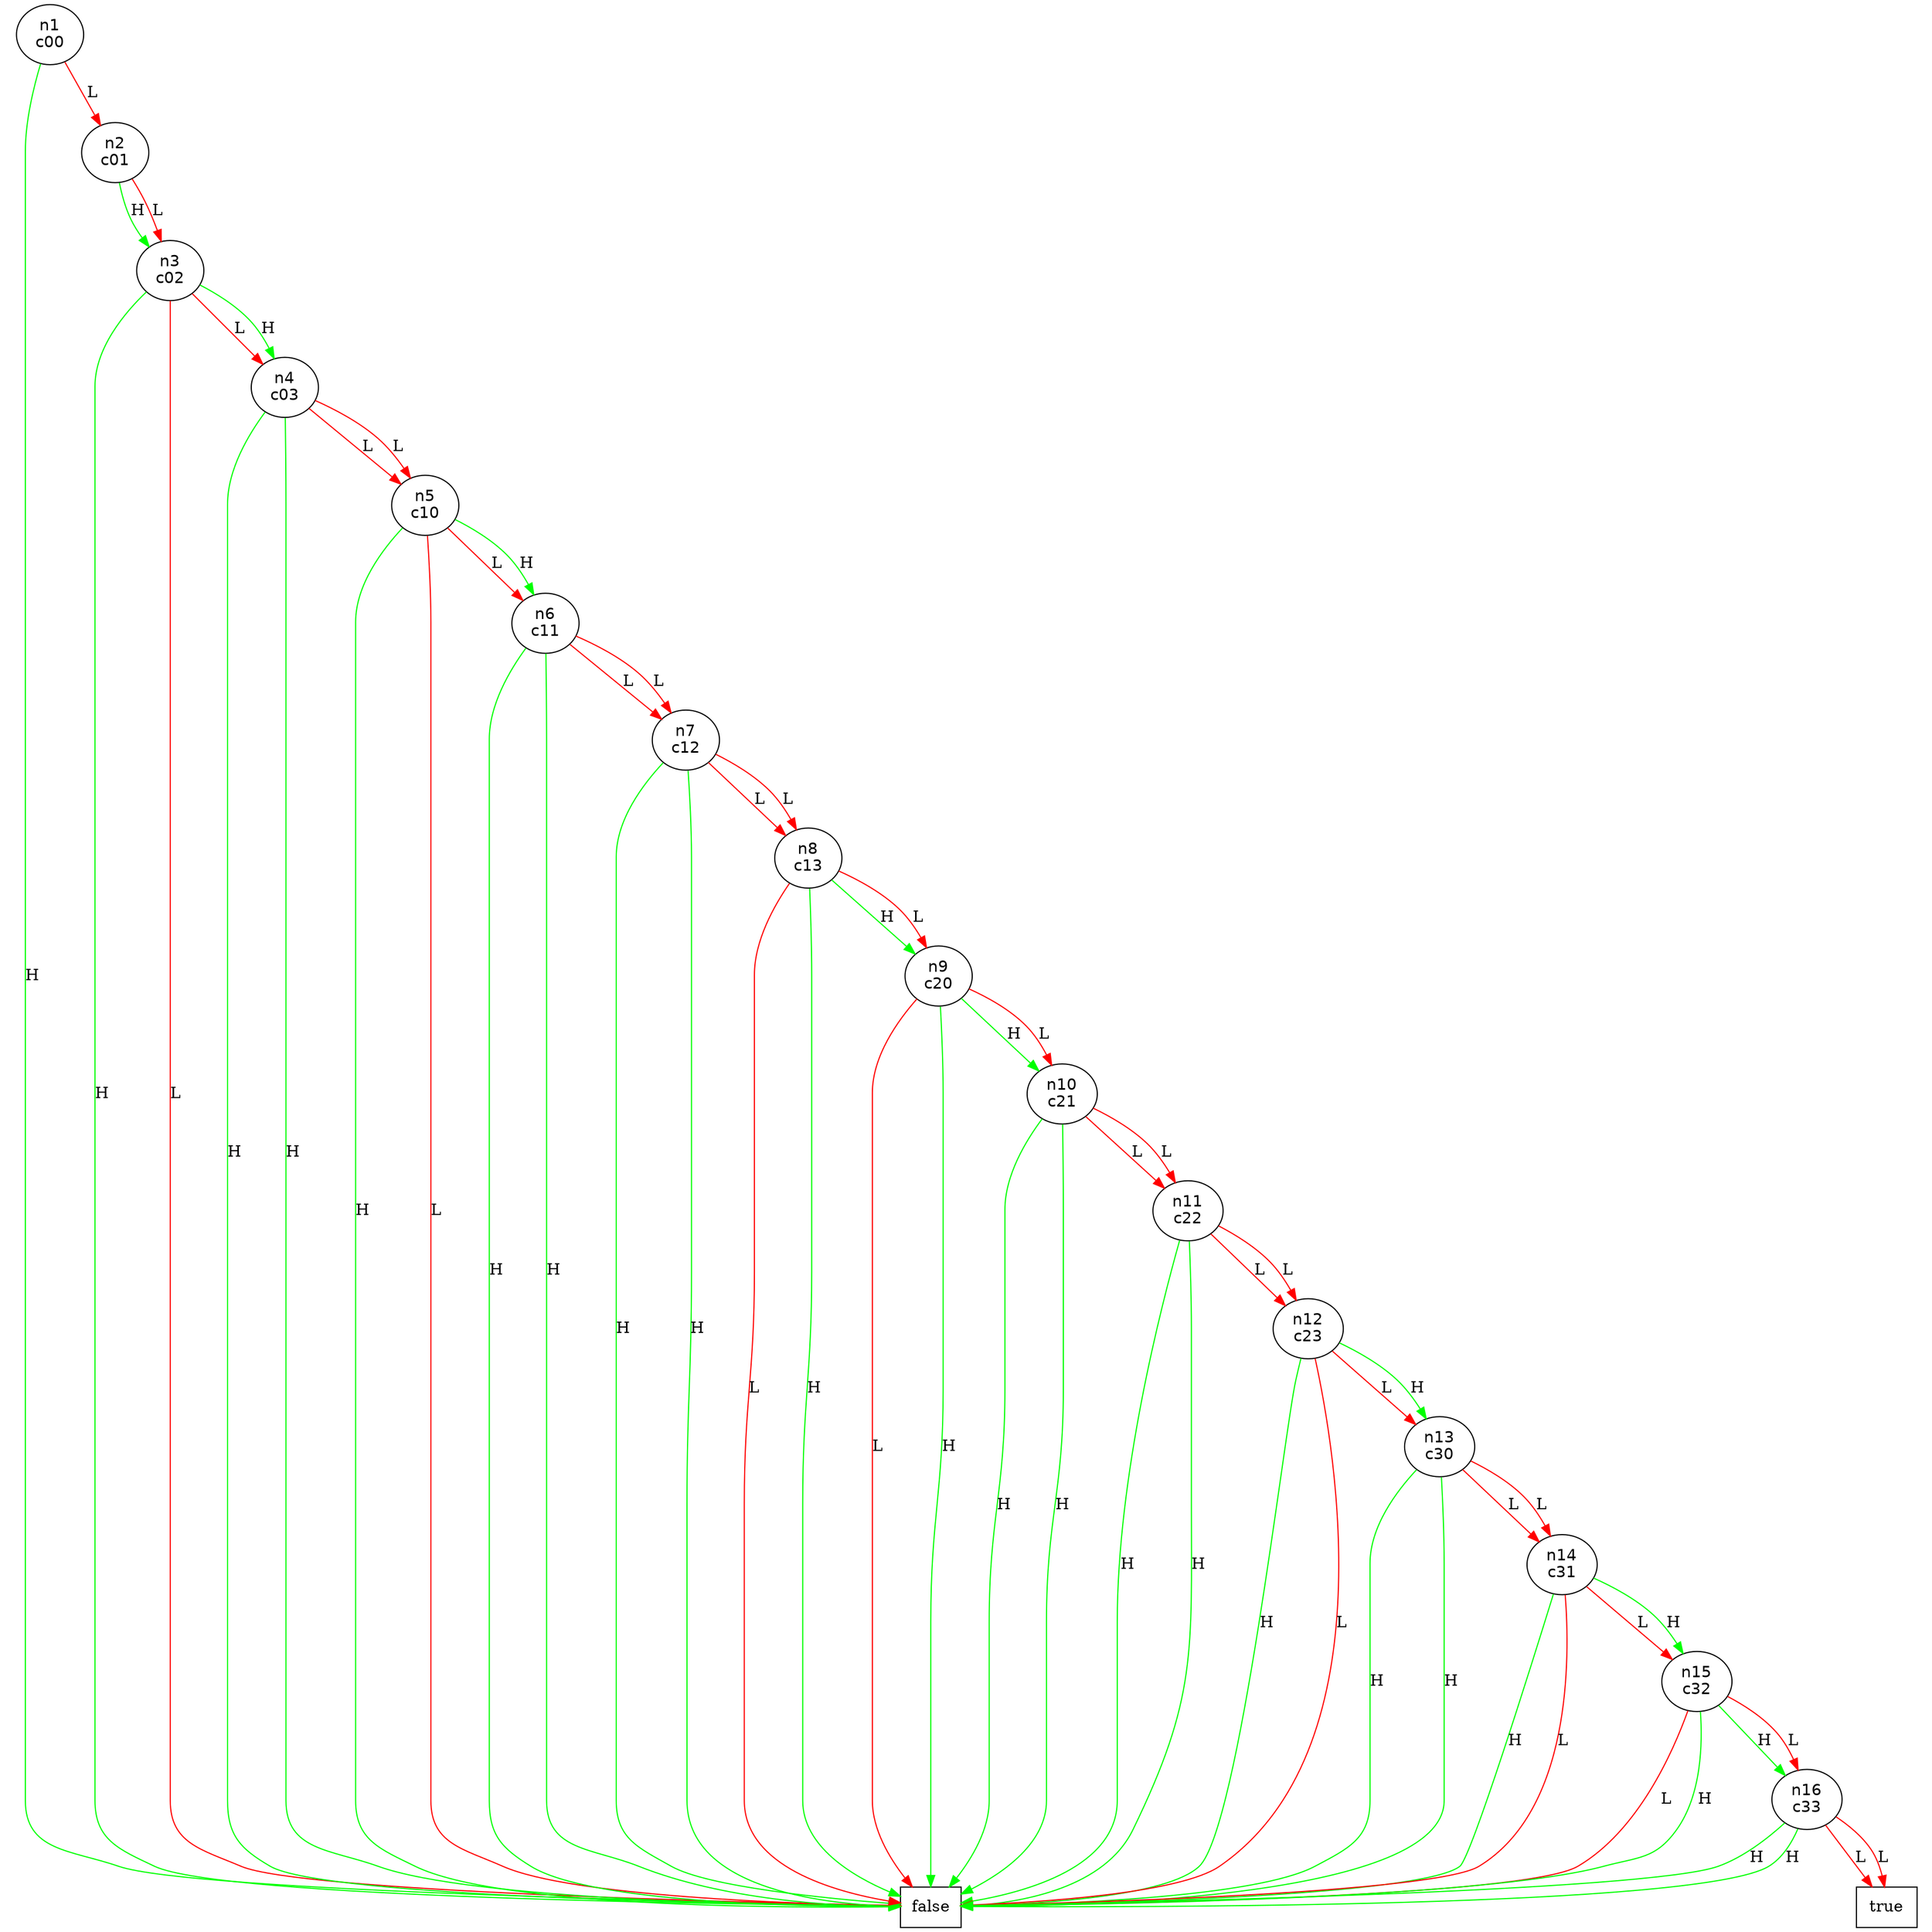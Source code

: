 digraph BDD {
  ratio=1.0;
  n1 [label="\N\nc00",fontname="Bitstream Vera Sans"];
  n1 -> n17[label="H",color=green];
  n1 -> n2[label="L",color=red];
  n17 [shape=box,label="false"];
  n2 [label="\N\nc01",fontname="Bitstream Vera Sans"];
  n2 -> n3[label="H",color=green];
  n2 -> n3[label="L",color=red];
  n3 [label="\N\nc02",fontname="Bitstream Vera Sans"];
  n3 -> n17[label="H",color=green];
  n3 -> n4[label="L",color=red];
  n17 [shape=box,label="false"];
  n4 [label="\N\nc03",fontname="Bitstream Vera Sans"];
  n4 -> n17[label="H",color=green];
  n4 -> n5[label="L",color=red];
  n17 [shape=box,label="false"];
  n5 [label="\N\nc10",fontname="Bitstream Vera Sans"];
  n5 -> n17[label="H",color=green];
  n5 -> n6[label="L",color=red];
  n17 [shape=box,label="false"];
  n6 [label="\N\nc11",fontname="Bitstream Vera Sans"];
  n6 -> n17[label="H",color=green];
  n6 -> n7[label="L",color=red];
  n17 [shape=box,label="false"];
  n7 [label="\N\nc12",fontname="Bitstream Vera Sans"];
  n7 -> n17[label="H",color=green];
  n7 -> n8[label="L",color=red];
  n17 [shape=box,label="false"];
  n8 [label="\N\nc13",fontname="Bitstream Vera Sans"];
  n8 -> n9[label="H",color=green];
  n8 -> n17[label="L",color=red];
  n9 [label="\N\nc20",fontname="Bitstream Vera Sans"];
  n9 -> n10[label="H",color=green];
  n9 -> n17[label="L",color=red];
  n10 [label="\N\nc21",fontname="Bitstream Vera Sans"];
  n10 -> n17[label="H",color=green];
  n10 -> n11[label="L",color=red];
  n17 [shape=box,label="false"];
  n11 [label="\N\nc22",fontname="Bitstream Vera Sans"];
  n11 -> n17[label="H",color=green];
  n11 -> n12[label="L",color=red];
  n17 [shape=box,label="false"];
  n12 [label="\N\nc23",fontname="Bitstream Vera Sans"];
  n12 -> n17[label="H",color=green];
  n12 -> n13[label="L",color=red];
  n17 [shape=box,label="false"];
  n13 [label="\N\nc30",fontname="Bitstream Vera Sans"];
  n13 -> n17[label="H",color=green];
  n13 -> n14[label="L",color=red];
  n17 [shape=box,label="false"];
  n14 [label="\N\nc31",fontname="Bitstream Vera Sans"];
  n14 -> n17[label="H",color=green];
  n14 -> n15[label="L",color=red];
  n17 [shape=box,label="false"];
  n15 [label="\N\nc32",fontname="Bitstream Vera Sans"];
  n15 -> n16[label="H",color=green];
  n15 -> n17[label="L",color=red];
  n16 [label="\N\nc33",fontname="Bitstream Vera Sans"];
  n16 -> n17[label="H",color=green];
  n16 -> n18[label="L",color=red];
  n17 [shape=box,label="false"];
  n18 [shape=box,label="true"];
  n17 [shape=box,label="false"];
  n17 [shape=box,label="false"];
  n17 [shape=box,label="false"];
  n3 [label="\N\nc02",fontname="Bitstream Vera Sans"];
  n3 -> n4[label="H",color=green];
  n3 -> n17[label="L",color=red];
  n4 [label="\N\nc03",fontname="Bitstream Vera Sans"];
  n4 -> n17[label="H",color=green];
  n4 -> n5[label="L",color=red];
  n17 [shape=box,label="false"];
  n5 [label="\N\nc10",fontname="Bitstream Vera Sans"];
  n5 -> n6[label="H",color=green];
  n5 -> n17[label="L",color=red];
  n6 [label="\N\nc11",fontname="Bitstream Vera Sans"];
  n6 -> n17[label="H",color=green];
  n6 -> n7[label="L",color=red];
  n17 [shape=box,label="false"];
  n7 [label="\N\nc12",fontname="Bitstream Vera Sans"];
  n7 -> n17[label="H",color=green];
  n7 -> n8[label="L",color=red];
  n17 [shape=box,label="false"];
  n8 [label="\N\nc13",fontname="Bitstream Vera Sans"];
  n8 -> n17[label="H",color=green];
  n8 -> n9[label="L",color=red];
  n17 [shape=box,label="false"];
  n9 [label="\N\nc20",fontname="Bitstream Vera Sans"];
  n9 -> n17[label="H",color=green];
  n9 -> n10[label="L",color=red];
  n17 [shape=box,label="false"];
  n10 [label="\N\nc21",fontname="Bitstream Vera Sans"];
  n10 -> n17[label="H",color=green];
  n10 -> n11[label="L",color=red];
  n17 [shape=box,label="false"];
  n11 [label="\N\nc22",fontname="Bitstream Vera Sans"];
  n11 -> n17[label="H",color=green];
  n11 -> n12[label="L",color=red];
  n17 [shape=box,label="false"];
  n12 [label="\N\nc23",fontname="Bitstream Vera Sans"];
  n12 -> n13[label="H",color=green];
  n12 -> n17[label="L",color=red];
  n13 [label="\N\nc30",fontname="Bitstream Vera Sans"];
  n13 -> n17[label="H",color=green];
  n13 -> n14[label="L",color=red];
  n17 [shape=box,label="false"];
  n14 [label="\N\nc31",fontname="Bitstream Vera Sans"];
  n14 -> n15[label="H",color=green];
  n14 -> n17[label="L",color=red];
  n15 [label="\N\nc32",fontname="Bitstream Vera Sans"];
  n15 -> n17[label="H",color=green];
  n15 -> n16[label="L",color=red];
  n17 [shape=box,label="false"];
  n16 [label="\N\nc33",fontname="Bitstream Vera Sans"];
  n16 -> n17[label="H",color=green];
  n16 -> n18[label="L",color=red];
  n17 [shape=box,label="false"];
  n18 [shape=box,label="true"];
  n17 [shape=box,label="false"];
  n17 [shape=box,label="false"];
  n17 [shape=box,label="false"];
  n17 [shape=box,label="false"];
}
